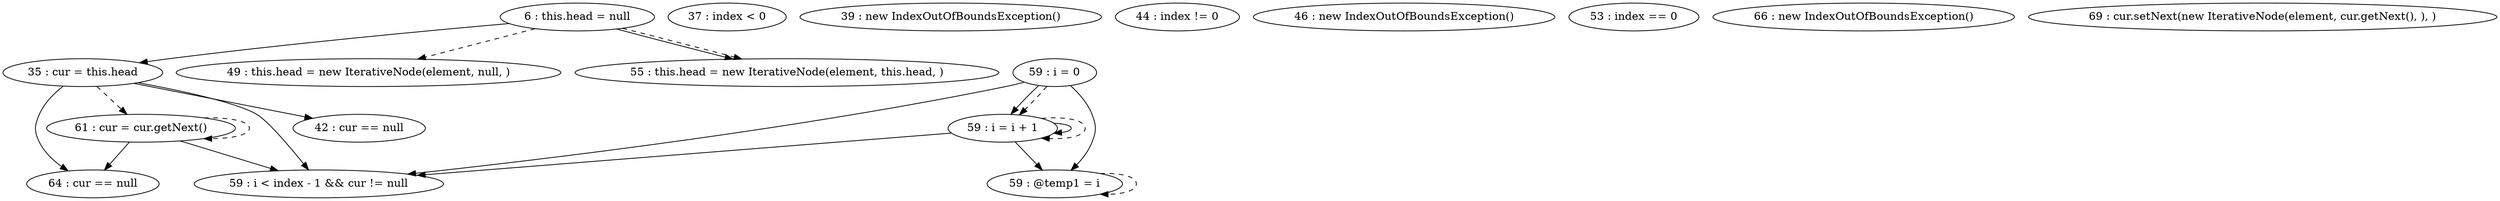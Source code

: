 digraph G {
"6 : this.head = null"
"6 : this.head = null" -> "55 : this.head = new IterativeNode(element, this.head, )"
"6 : this.head = null" -> "35 : cur = this.head"
"6 : this.head = null" -> "49 : this.head = new IterativeNode(element, null, )" [style=dashed]
"6 : this.head = null" -> "55 : this.head = new IterativeNode(element, this.head, )" [style=dashed]
"35 : cur = this.head"
"35 : cur = this.head" -> "59 : i < index - 1 && cur != null"
"35 : cur = this.head" -> "64 : cur == null"
"35 : cur = this.head" -> "42 : cur == null"
"35 : cur = this.head" -> "61 : cur = cur.getNext()" [style=dashed]
"37 : index < 0"
"39 : new IndexOutOfBoundsException()"
"42 : cur == null"
"44 : index != 0"
"46 : new IndexOutOfBoundsException()"
"49 : this.head = new IterativeNode(element, null, )"
"53 : index == 0"
"55 : this.head = new IterativeNode(element, this.head, )"
"59 : i = 0"
"59 : i = 0" -> "59 : i < index - 1 && cur != null"
"59 : i = 0" -> "59 : i = i + 1"
"59 : i = 0" -> "59 : @temp1 = i"
"59 : i = 0" -> "59 : i = i + 1" [style=dashed]
"59 : i < index - 1 && cur != null"
"61 : cur = cur.getNext()"
"61 : cur = cur.getNext()" -> "59 : i < index - 1 && cur != null"
"61 : cur = cur.getNext()" -> "64 : cur == null"
"61 : cur = cur.getNext()" -> "61 : cur = cur.getNext()" [style=dashed]
"59 : @temp1 = i"
"59 : @temp1 = i" -> "59 : @temp1 = i" [style=dashed]
"59 : i = i + 1"
"59 : i = i + 1" -> "59 : i < index - 1 && cur != null"
"59 : i = i + 1" -> "59 : i = i + 1"
"59 : i = i + 1" -> "59 : @temp1 = i"
"59 : i = i + 1" -> "59 : i = i + 1" [style=dashed]
"64 : cur == null"
"66 : new IndexOutOfBoundsException()"
"69 : cur.setNext(new IterativeNode(element, cur.getNext(), ), )"
}